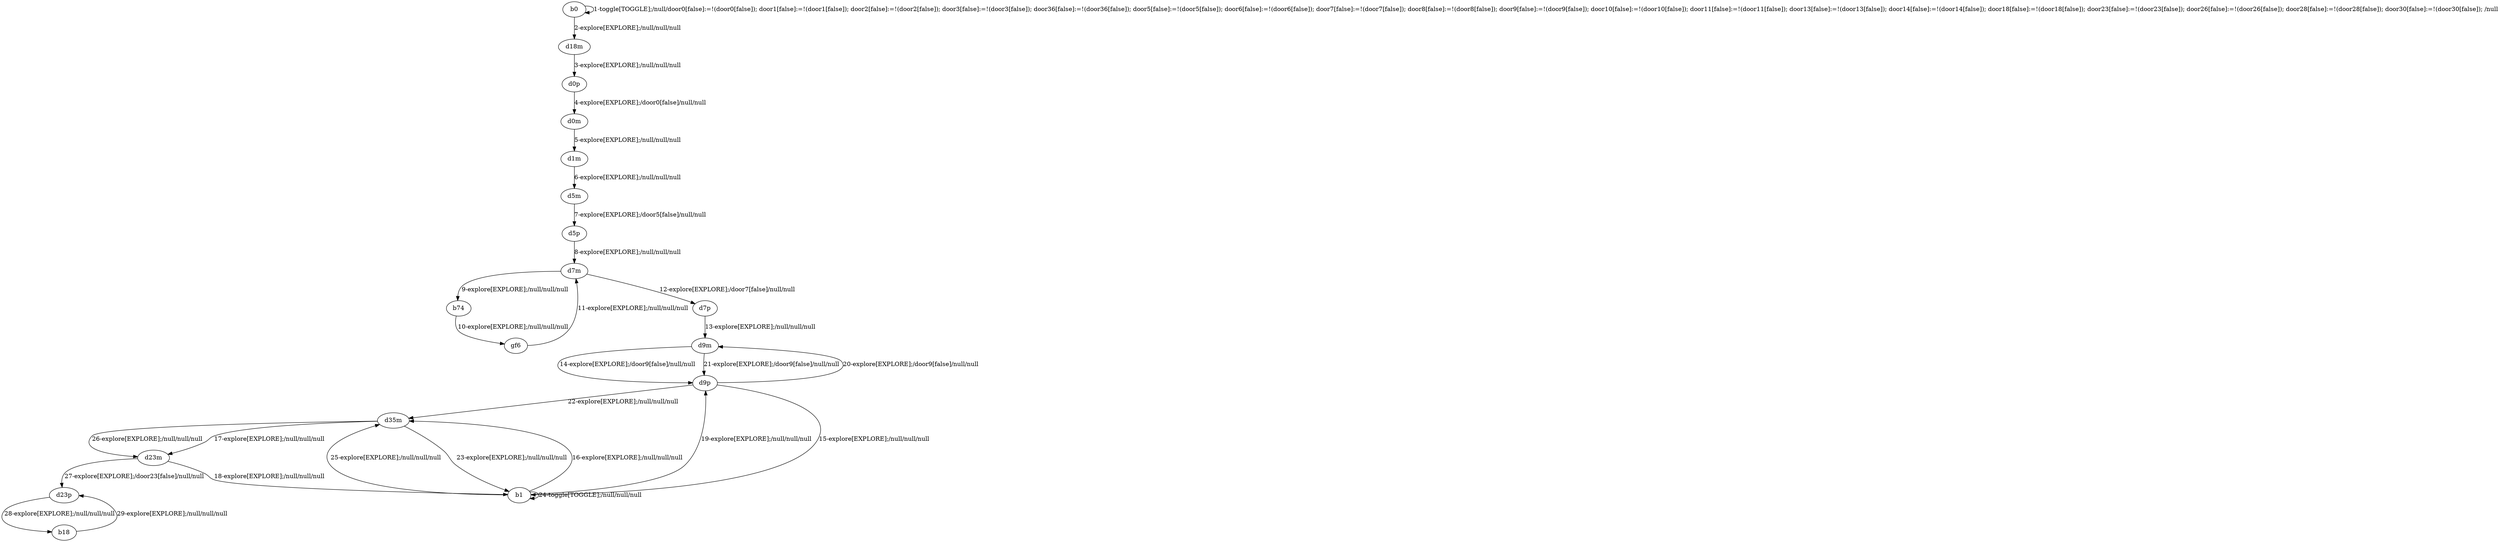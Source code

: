# Total number of goals covered by this test: 1
# b18 --> d23p

digraph g {
"b0" -> "b0" [label = "1-toggle[TOGGLE];/null/door0[false]:=!(door0[false]); door1[false]:=!(door1[false]); door2[false]:=!(door2[false]); door3[false]:=!(door3[false]); door36[false]:=!(door36[false]); door5[false]:=!(door5[false]); door6[false]:=!(door6[false]); door7[false]:=!(door7[false]); door8[false]:=!(door8[false]); door9[false]:=!(door9[false]); door10[false]:=!(door10[false]); door11[false]:=!(door11[false]); door13[false]:=!(door13[false]); door14[false]:=!(door14[false]); door18[false]:=!(door18[false]); door23[false]:=!(door23[false]); door26[false]:=!(door26[false]); door28[false]:=!(door28[false]); door30[false]:=!(door30[false]); /null"];
"b0" -> "d18m" [label = "2-explore[EXPLORE];/null/null/null"];
"d18m" -> "d0p" [label = "3-explore[EXPLORE];/null/null/null"];
"d0p" -> "d0m" [label = "4-explore[EXPLORE];/door0[false]/null/null"];
"d0m" -> "d1m" [label = "5-explore[EXPLORE];/null/null/null"];
"d1m" -> "d5m" [label = "6-explore[EXPLORE];/null/null/null"];
"d5m" -> "d5p" [label = "7-explore[EXPLORE];/door5[false]/null/null"];
"d5p" -> "d7m" [label = "8-explore[EXPLORE];/null/null/null"];
"d7m" -> "b74" [label = "9-explore[EXPLORE];/null/null/null"];
"b74" -> "gf6" [label = "10-explore[EXPLORE];/null/null/null"];
"gf6" -> "d7m" [label = "11-explore[EXPLORE];/null/null/null"];
"d7m" -> "d7p" [label = "12-explore[EXPLORE];/door7[false]/null/null"];
"d7p" -> "d9m" [label = "13-explore[EXPLORE];/null/null/null"];
"d9m" -> "d9p" [label = "14-explore[EXPLORE];/door9[false]/null/null"];
"d9p" -> "b1" [label = "15-explore[EXPLORE];/null/null/null"];
"b1" -> "d35m" [label = "16-explore[EXPLORE];/null/null/null"];
"d35m" -> "d23m" [label = "17-explore[EXPLORE];/null/null/null"];
"d23m" -> "b1" [label = "18-explore[EXPLORE];/null/null/null"];
"b1" -> "d9p" [label = "19-explore[EXPLORE];/null/null/null"];
"d9p" -> "d9m" [label = "20-explore[EXPLORE];/door9[false]/null/null"];
"d9m" -> "d9p" [label = "21-explore[EXPLORE];/door9[false]/null/null"];
"d9p" -> "d35m" [label = "22-explore[EXPLORE];/null/null/null"];
"d35m" -> "b1" [label = "23-explore[EXPLORE];/null/null/null"];
"b1" -> "b1" [label = "24-toggle[TOGGLE];/null/null/null"];
"b1" -> "d35m" [label = "25-explore[EXPLORE];/null/null/null"];
"d35m" -> "d23m" [label = "26-explore[EXPLORE];/null/null/null"];
"d23m" -> "d23p" [label = "27-explore[EXPLORE];/door23[false]/null/null"];
"d23p" -> "b18" [label = "28-explore[EXPLORE];/null/null/null"];
"b18" -> "d23p" [label = "29-explore[EXPLORE];/null/null/null"];
}